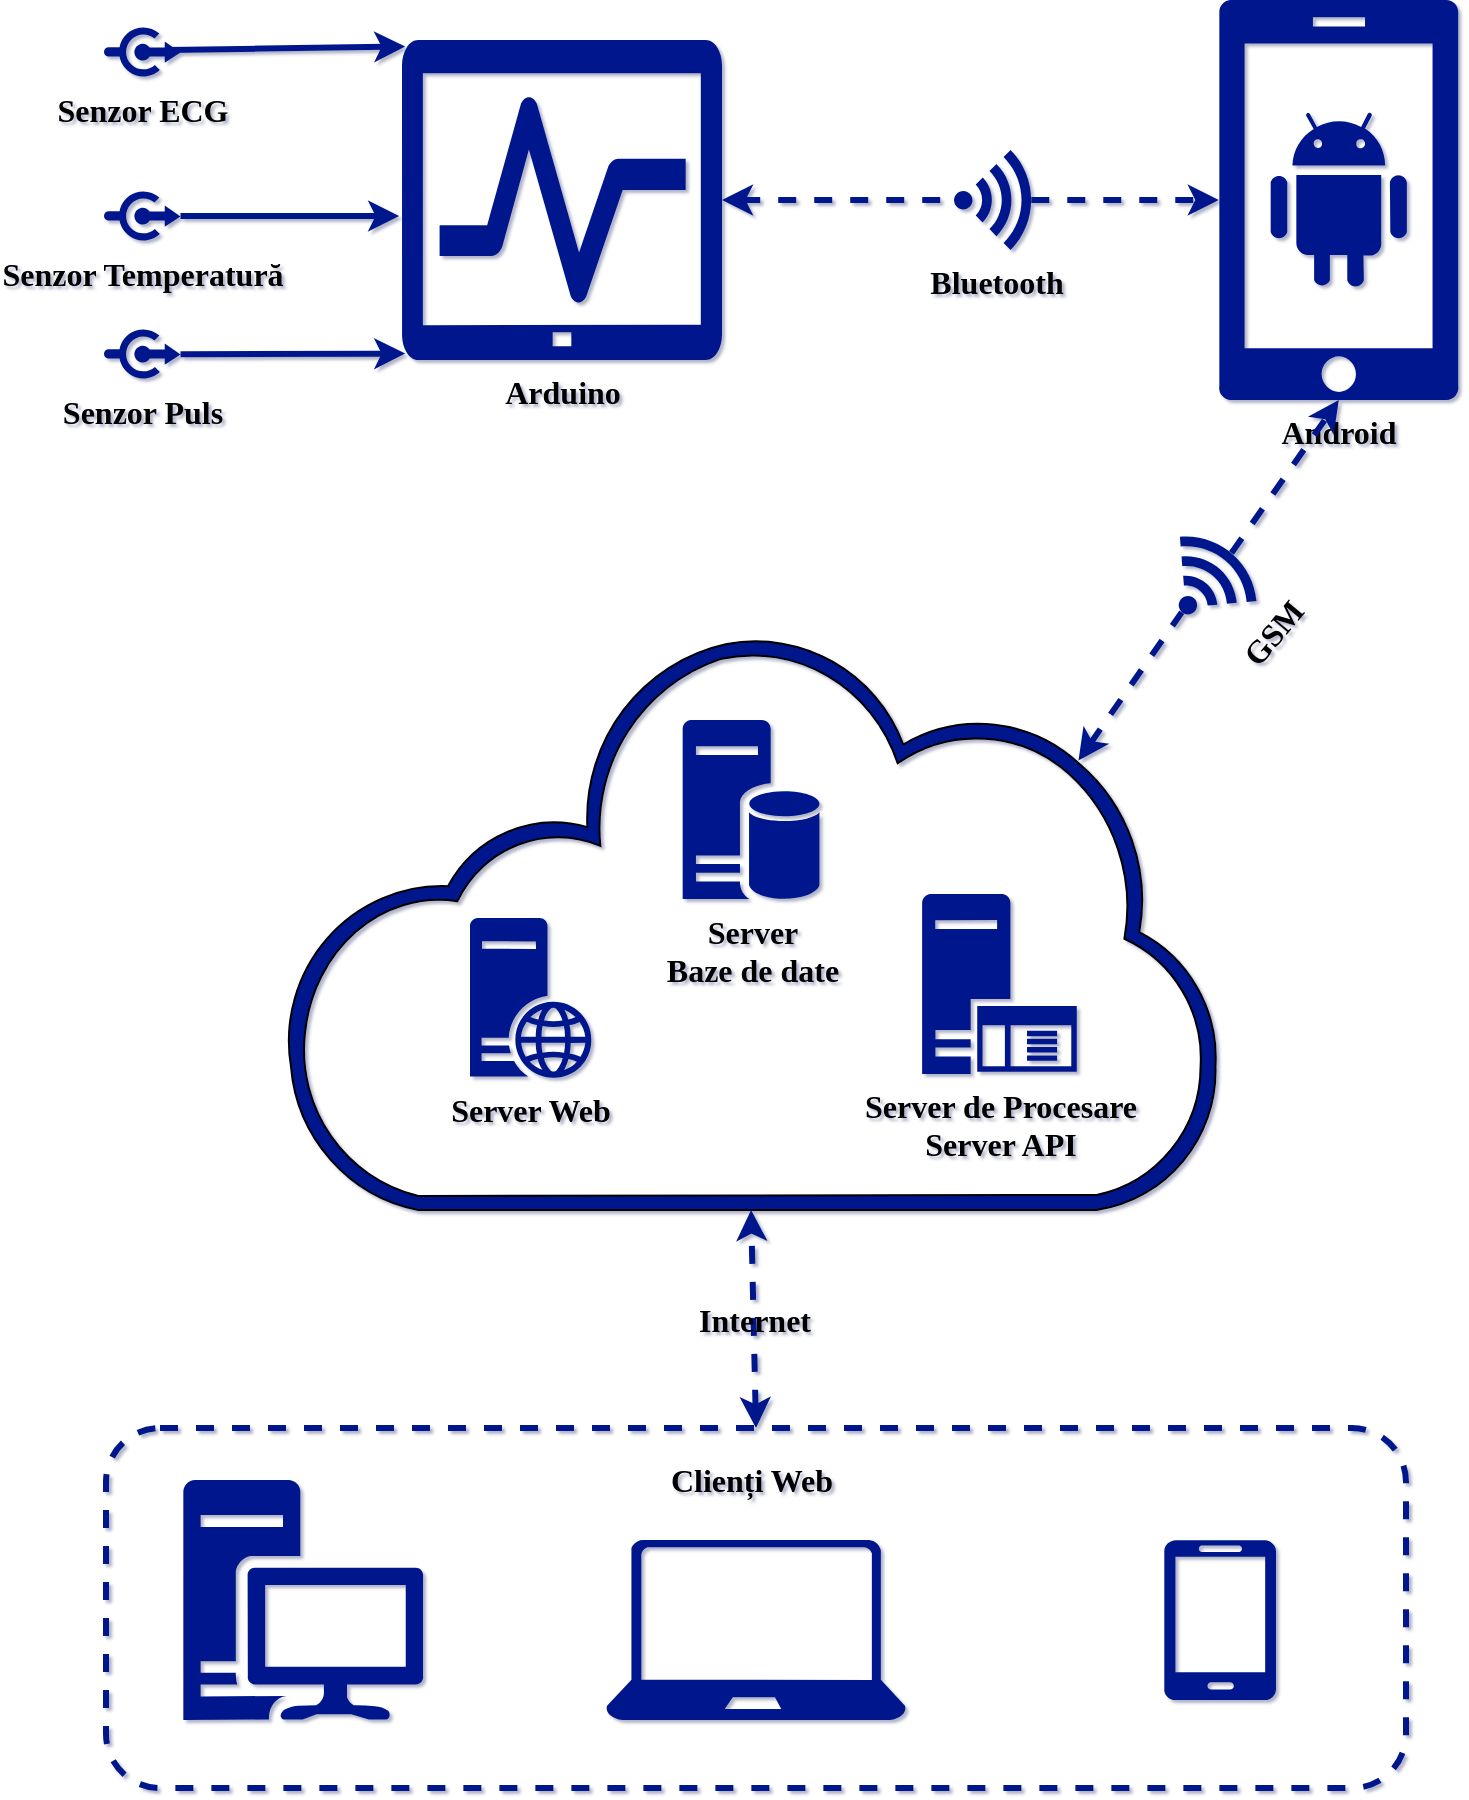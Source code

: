 <mxfile version="13.0.3" type="device"><diagram id="bAqinTs5nsOjv9zhJ73h" name="Arhitectura Sistemului"><mxGraphModel dx="1102" dy="815" grid="1" gridSize="10" guides="1" tooltips="1" connect="1" arrows="1" fold="1" page="1" pageScale="1" pageWidth="827" pageHeight="1169" math="0" shadow="1"><root><mxCell id="MthqzA-QSSvapsfL_TgP-0"/><mxCell id="MthqzA-QSSvapsfL_TgP-1" parent="MthqzA-QSSvapsfL_TgP-0"/><mxCell id="MthqzA-QSSvapsfL_TgP-6" value="&lt;font style=&quot;font-size: 16px&quot; face=&quot;Verdana&quot;&gt;Android&lt;/font&gt;" style="aspect=fixed;pointerEvents=1;shadow=0;dashed=0;html=1;strokeColor=none;labelPosition=center;verticalLabelPosition=bottom;verticalAlign=top;align=center;fillColor=#00188D;shape=mxgraph.mscae.enterprise.android_phone;fontSize=14;fontStyle=1" parent="MthqzA-QSSvapsfL_TgP-1" vertex="1"><mxGeometry x="637.4" y="80" width="120" height="200" as="geometry"/></mxCell><mxCell id="MthqzA-QSSvapsfL_TgP-7" value="" style="aspect=fixed;pointerEvents=1;shadow=0;dashed=0;html=1;strokeColor=#000000;labelPosition=center;verticalLabelPosition=bottom;verticalAlign=top;align=center;fillColor=#00188D;shape=mxgraph.mscae.enterprise.internet_hollow;gradientColor=none;" parent="MthqzA-QSSvapsfL_TgP-1" vertex="1"><mxGeometry x="169.67" y="395" width="467.73" height="290" as="geometry"/></mxCell><mxCell id="MthqzA-QSSvapsfL_TgP-10" value="Server &lt;br&gt;Baze de date" style="aspect=fixed;pointerEvents=1;shadow=0;dashed=0;html=1;strokeColor=none;labelPosition=center;verticalLabelPosition=bottom;verticalAlign=top;align=center;fillColor=#00188D;shape=mxgraph.mscae.enterprise.database_server;fontSize=16;fontStyle=1;fontFamily=Verdana;" parent="MthqzA-QSSvapsfL_TgP-1" vertex="1"><mxGeometry x="369.33" y="440" width="68.4" height="90" as="geometry"/></mxCell><mxCell id="MthqzA-QSSvapsfL_TgP-11" value="Server de Procesare&lt;br style=&quot;font-size: 16px&quot;&gt;Server API" style="aspect=fixed;pointerEvents=1;shadow=0;dashed=0;html=1;strokeColor=none;labelPosition=center;verticalLabelPosition=bottom;verticalAlign=top;align=center;fillColor=#00188D;shape=mxgraph.mscae.enterprise.application_server;fontSize=16;fontStyle=1;fontFamily=Verdana;" parent="MthqzA-QSSvapsfL_TgP-1" vertex="1"><mxGeometry x="489" y="527" width="77.4" height="90" as="geometry"/></mxCell><mxCell id="MthqzA-QSSvapsfL_TgP-12" value="Senzor ECG" style="aspect=fixed;pointerEvents=1;shadow=0;dashed=0;html=1;strokeColor=none;labelPosition=center;verticalLabelPosition=bottom;verticalAlign=top;align=center;fillColor=#00188D;shape=mxgraph.mscae.enterprise.connectors;fontSize=16;fontStyle=1;fontFamily=Verdana;" parent="MthqzA-QSSvapsfL_TgP-1" vertex="1"><mxGeometry x="80" y="93" width="38.24" height="26" as="geometry"/></mxCell><mxCell id="MthqzA-QSSvapsfL_TgP-26" value="Senzor Temperatură" style="aspect=fixed;pointerEvents=1;shadow=0;dashed=0;html=1;strokeColor=none;labelPosition=center;verticalLabelPosition=bottom;verticalAlign=top;align=center;fillColor=#00188D;shape=mxgraph.mscae.enterprise.connectors;fontSize=16;fontStyle=1;fontFamily=Verdana;" parent="MthqzA-QSSvapsfL_TgP-1" vertex="1"><mxGeometry x="80" y="175" width="38.24" height="26" as="geometry"/></mxCell><mxCell id="MthqzA-QSSvapsfL_TgP-29" value="Senzor Puls" style="aspect=fixed;pointerEvents=1;shadow=0;dashed=0;html=1;strokeColor=none;labelPosition=center;verticalLabelPosition=bottom;verticalAlign=top;align=center;fillColor=#00188D;shape=mxgraph.mscae.enterprise.connectors;fontSize=16;fontStyle=1;fontFamily=Verdana;" parent="MthqzA-QSSvapsfL_TgP-1" vertex="1"><mxGeometry x="80" y="244" width="38.24" height="26" as="geometry"/></mxCell><mxCell id="MthqzA-QSSvapsfL_TgP-15" value="Server Web" style="aspect=fixed;pointerEvents=1;shadow=0;dashed=0;html=1;strokeColor=none;labelPosition=center;verticalLabelPosition=bottom;verticalAlign=top;align=center;fillColor=#00188D;shape=mxgraph.mscae.enterprise.web_server;fontSize=16;fontStyle=1;fontFamily=Verdana;" parent="MthqzA-QSSvapsfL_TgP-1" vertex="1"><mxGeometry x="263" y="539" width="60.8" height="80" as="geometry"/></mxCell><mxCell id="MthqzA-QSSvapsfL_TgP-16" value="Arduino" style="pointerEvents=1;shadow=0;dashed=0;html=1;strokeColor=none;labelPosition=center;verticalLabelPosition=bottom;verticalAlign=top;align=center;fillColor=#00188D;shape=mxgraph.mscae.intune.device_health;fontSize=16;fontStyle=1;fontFamily=Verdana;" parent="MthqzA-QSSvapsfL_TgP-1" vertex="1"><mxGeometry x="229" y="100" width="160" height="160" as="geometry"/></mxCell><mxCell id="MthqzA-QSSvapsfL_TgP-35" value="" style="endArrow=classic;html=1;fontSize=14;fontColor=#00188D;entryX=-0.009;entryY=0.55;entryDx=0;entryDy=0;entryPerimeter=0;strokeWidth=3;strokeColor=#00188D;" parent="MthqzA-QSSvapsfL_TgP-1" source="MthqzA-QSSvapsfL_TgP-26" target="MthqzA-QSSvapsfL_TgP-16" edge="1"><mxGeometry width="50" height="50" relative="1" as="geometry"><mxPoint x="430" y="270" as="sourcePoint"/><mxPoint x="190" y="190" as="targetPoint"/></mxGeometry></mxCell><mxCell id="MthqzA-QSSvapsfL_TgP-36" value="" style="endArrow=classic;html=1;fontSize=14;fontColor=#00188D;exitX=0.837;exitY=0.462;exitDx=0;exitDy=0;exitPerimeter=0;entryX=0.01;entryY=0.02;entryDx=0;entryDy=0;entryPerimeter=0;strokeWidth=3;strokeColor=#00188D;" parent="MthqzA-QSSvapsfL_TgP-1" source="MthqzA-QSSvapsfL_TgP-12" target="MthqzA-QSSvapsfL_TgP-16" edge="1"><mxGeometry width="50" height="50" relative="1" as="geometry"><mxPoint x="430" y="270" as="sourcePoint"/><mxPoint x="480" y="220" as="targetPoint"/></mxGeometry></mxCell><mxCell id="MthqzA-QSSvapsfL_TgP-37" value="" style="endArrow=classic;html=1;fontSize=14;fontColor=#00188D;exitX=1;exitY=0.505;exitDx=0;exitDy=0;exitPerimeter=0;entryX=0.01;entryY=0.98;entryDx=0;entryDy=0;entryPerimeter=0;strokeWidth=3;strokeColor=#00188D;" parent="MthqzA-QSSvapsfL_TgP-1" source="MthqzA-QSSvapsfL_TgP-29" target="MthqzA-QSSvapsfL_TgP-16" edge="1"><mxGeometry width="50" height="50" relative="1" as="geometry"><mxPoint x="430" y="270" as="sourcePoint"/><mxPoint x="480" y="220" as="targetPoint"/></mxGeometry></mxCell><mxCell id="MthqzA-QSSvapsfL_TgP-42" value="" style="endArrow=classic;dashed=1;html=1;fontSize=14;fontColor=#00188D;exitX=0.92;exitY=0.5;exitDx=0;exitDy=0;exitPerimeter=0;endFill=1;strokeWidth=3;strokeColor=#00188D;" parent="MthqzA-QSSvapsfL_TgP-1" source="MthqzA-QSSvapsfL_TgP-45" target="MthqzA-QSSvapsfL_TgP-6" edge="1"><mxGeometry width="50" height="50" relative="1" as="geometry"><mxPoint x="544.67" y="180" as="sourcePoint"/><mxPoint x="590" y="210" as="targetPoint"/></mxGeometry></mxCell><mxCell id="MthqzA-QSSvapsfL_TgP-44" value="" style="endArrow=none;dashed=1;html=1;fontSize=14;fontColor=#00188D;exitX=1;exitY=0.5;exitDx=0;exitDy=0;exitPerimeter=0;startArrow=classic;startFill=1;entryX=0;entryY=0.5;entryDx=0;entryDy=0;entryPerimeter=0;strokeWidth=3;strokeColor=#00188D;" parent="MthqzA-QSSvapsfL_TgP-1" source="MthqzA-QSSvapsfL_TgP-16" target="MthqzA-QSSvapsfL_TgP-45" edge="1"><mxGeometry width="50" height="50" relative="1" as="geometry"><mxPoint x="389" y="180" as="sourcePoint"/><mxPoint x="500" y="180" as="targetPoint"/></mxGeometry></mxCell><mxCell id="MthqzA-QSSvapsfL_TgP-45" value="Bluetooth" style="aspect=fixed;pointerEvents=1;shadow=0;dashed=0;html=1;strokeColor=none;labelPosition=center;verticalLabelPosition=bottom;verticalAlign=top;align=center;fillColor=#00188D;shape=mxgraph.mscae.enterprise.wireless_connection;fontSize=16;fontColor=#000000;fontStyle=1;fontFamily=Verdana;" parent="MthqzA-QSSvapsfL_TgP-1" vertex="1"><mxGeometry x="505" y="155" width="42" height="50" as="geometry"/></mxCell><mxCell id="MthqzA-QSSvapsfL_TgP-47" value="" style="endArrow=classic;dashed=1;html=1;fontSize=14;fontColor=#000000;entryX=0.5;entryY=1;entryDx=0;entryDy=0;entryPerimeter=0;exitX=0.92;exitY=0.5;exitDx=0;exitDy=0;exitPerimeter=0;strokeWidth=3;endFill=1;strokeColor=#00188D;" parent="MthqzA-QSSvapsfL_TgP-1" source="MthqzA-QSSvapsfL_TgP-48" target="MthqzA-QSSvapsfL_TgP-6" edge="1"><mxGeometry width="50" height="50" relative="1" as="geometry"><mxPoint x="430" y="10" as="sourcePoint"/><mxPoint x="480" y="-40" as="targetPoint"/></mxGeometry></mxCell><mxCell id="MthqzA-QSSvapsfL_TgP-48" value="GSM" style="aspect=fixed;pointerEvents=1;shadow=0;dashed=0;html=1;strokeColor=none;labelPosition=center;verticalLabelPosition=bottom;verticalAlign=top;align=center;fillColor=#00188D;shape=mxgraph.mscae.enterprise.wireless_connection;fontSize=16;fontColor=#000000;rotation=-50;fontFamily=Verdana;fontStyle=1" parent="MthqzA-QSSvapsfL_TgP-1" vertex="1"><mxGeometry x="611.4" y="345" width="42" height="50" as="geometry"/></mxCell><mxCell id="MthqzA-QSSvapsfL_TgP-49" value="" style="endArrow=none;dashed=1;html=1;fontSize=14;fontColor=#000000;entryX=0;entryY=0.5;entryDx=0;entryDy=0;entryPerimeter=0;exitX=0.85;exitY=0.225;exitDx=0;exitDy=0;exitPerimeter=0;strokeWidth=3;startArrow=classic;startFill=1;strokeColor=#00188D;" parent="MthqzA-QSSvapsfL_TgP-1" source="MthqzA-QSSvapsfL_TgP-7" target="MthqzA-QSSvapsfL_TgP-48" edge="1"><mxGeometry width="50" height="50" relative="1" as="geometry"><mxPoint x="597.57" y="465.25" as="sourcePoint"/><mxPoint x="697.4" y="280" as="targetPoint"/></mxGeometry></mxCell><mxCell id="MthqzA-QSSvapsfL_TgP-52" value="" style="aspect=fixed;pointerEvents=1;shadow=0;dashed=0;html=1;strokeColor=none;labelPosition=center;verticalLabelPosition=bottom;verticalAlign=top;align=center;fillColor=#00188D;shape=mxgraph.mscae.enterprise.workstation_client;fontSize=14;fontColor=#000000;gradientColor=none;" parent="MthqzA-QSSvapsfL_TgP-1" vertex="1"><mxGeometry x="119.67" y="820" width="120" height="120" as="geometry"/></mxCell><mxCell id="MthqzA-QSSvapsfL_TgP-53" value="" style="aspect=fixed;pointerEvents=1;shadow=0;dashed=0;html=1;strokeColor=none;labelPosition=center;verticalLabelPosition=bottom;verticalAlign=top;align=center;fillColor=#00188D;shape=mxgraph.azure.laptop;fontSize=14;fontColor=#000000;" parent="MthqzA-QSSvapsfL_TgP-1" vertex="1"><mxGeometry x="331" y="850" width="150" height="90" as="geometry"/></mxCell><mxCell id="MthqzA-QSSvapsfL_TgP-54" value="" style="aspect=fixed;pointerEvents=1;shadow=0;dashed=0;html=1;strokeColor=none;labelPosition=center;verticalLabelPosition=bottom;verticalAlign=top;align=center;fillColor=#00188D;shape=mxgraph.azure.mobile;fontSize=14;fontColor=#000000;" parent="MthqzA-QSSvapsfL_TgP-1" vertex="1"><mxGeometry x="610" y="850" width="56" height="80" as="geometry"/></mxCell><mxCell id="MthqzA-QSSvapsfL_TgP-56" value="Internet" style="endArrow=classic;dashed=1;html=1;strokeWidth=3;fontSize=16;fontColor=#000000;entryX=0.5;entryY=1;entryDx=0;entryDy=0;entryPerimeter=0;exitX=0.5;exitY=0;exitDx=0;exitDy=0;startArrow=classic;startFill=1;endFill=1;strokeColor=#00188D;fontFamily=Verdana;fontStyle=1;labelBackgroundColor=none;" parent="MthqzA-QSSvapsfL_TgP-1" source="MthqzA-QSSvapsfL_TgP-55" target="MthqzA-QSSvapsfL_TgP-7" edge="1"><mxGeometry width="50" height="50" relative="1" as="geometry"><mxPoint x="390" y="920" as="sourcePoint"/><mxPoint x="440" y="870" as="targetPoint"/></mxGeometry></mxCell><mxCell id="MthqzA-QSSvapsfL_TgP-55" value="" style="rounded=1;whiteSpace=wrap;html=1;shadow=0;strokeColor=#00188D;fillColor=none;gradientColor=none;fontSize=14;fontColor=#000000;strokeWidth=3;dashed=1;" parent="MthqzA-QSSvapsfL_TgP-1" vertex="1"><mxGeometry x="81" y="794" width="650" height="180" as="geometry"/></mxCell><mxCell id="Ky5Qo9z4gqiKNgRx4vwP-0" value="Clienți Web" style="text;html=1;strokeColor=none;fillColor=none;align=center;verticalAlign=middle;whiteSpace=wrap;rounded=0;shadow=0;dashed=1;fontSize=16;fontColor=#000000;fontStyle=1;fontFamily=Verdana;" parent="MthqzA-QSSvapsfL_TgP-1" vertex="1"><mxGeometry x="343.53" y="810" width="120" height="20" as="geometry"/></mxCell></root></mxGraphModel></diagram></mxfile>